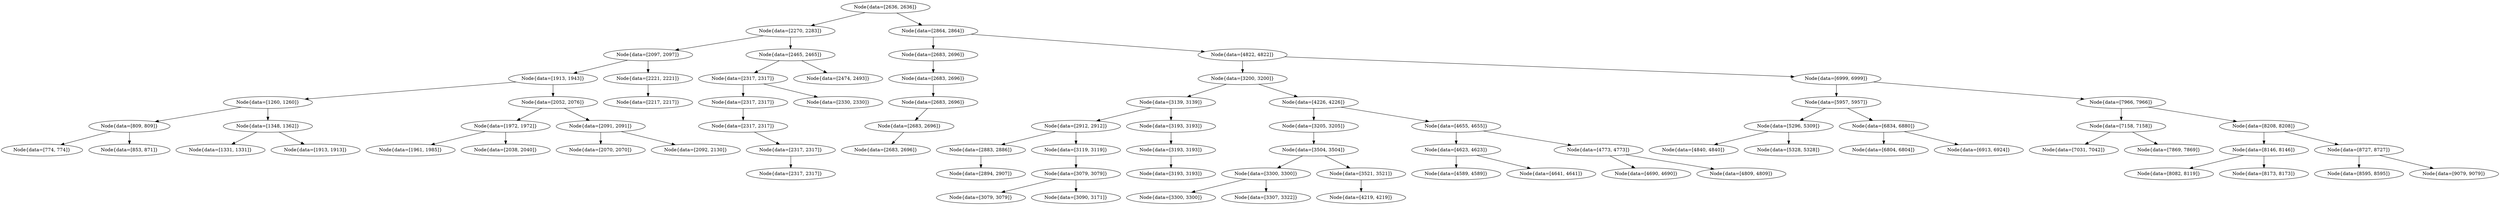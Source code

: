 digraph G{
1380593659 [label="Node{data=[2636, 2636]}"]
1380593659 -> 794940817
794940817 [label="Node{data=[2270, 2283]}"]
794940817 -> 858267892
858267892 [label="Node{data=[2097, 2097]}"]
858267892 -> 1903406683
1903406683 [label="Node{data=[1913, 1943]}"]
1903406683 -> 1917149817
1917149817 [label="Node{data=[1260, 1260]}"]
1917149817 -> 1403649277
1403649277 [label="Node{data=[809, 809]}"]
1403649277 -> 569661948
569661948 [label="Node{data=[774, 774]}"]
1403649277 -> 1293495023
1293495023 [label="Node{data=[853, 871]}"]
1917149817 -> 337039263
337039263 [label="Node{data=[1348, 1362]}"]
337039263 -> 138708980
138708980 [label="Node{data=[1331, 1331]}"]
337039263 -> 201069753
201069753 [label="Node{data=[1913, 1913]}"]
1903406683 -> 263588219
263588219 [label="Node{data=[2052, 2076]}"]
263588219 -> 771642661
771642661 [label="Node{data=[1972, 1972]}"]
771642661 -> 19467337
19467337 [label="Node{data=[1961, 1985]}"]
771642661 -> 1788582153
1788582153 [label="Node{data=[2038, 2040]}"]
263588219 -> 1440332016
1440332016 [label="Node{data=[2091, 2091]}"]
1440332016 -> 173115411
173115411 [label="Node{data=[2070, 2070]}"]
1440332016 -> 1137935956
1137935956 [label="Node{data=[2092, 2130]}"]
858267892 -> 1966480630
1966480630 [label="Node{data=[2221, 2221]}"]
1966480630 -> 1831875736
1831875736 [label="Node{data=[2217, 2217]}"]
794940817 -> 1806121021
1806121021 [label="Node{data=[2465, 2465]}"]
1806121021 -> 874111547
874111547 [label="Node{data=[2317, 2317]}"]
874111547 -> 1896712674
1896712674 [label="Node{data=[2317, 2317]}"]
1896712674 -> 494266287
494266287 [label="Node{data=[2317, 2317]}"]
494266287 -> 1338065644
1338065644 [label="Node{data=[2317, 2317]}"]
1338065644 -> 884111637
884111637 [label="Node{data=[2317, 2317]}"]
874111547 -> 703440120
703440120 [label="Node{data=[2330, 2330]}"]
1806121021 -> 462911221
462911221 [label="Node{data=[2474, 2493]}"]
1380593659 -> 1577353545
1577353545 [label="Node{data=[2864, 2864]}"]
1577353545 -> 2044272973
2044272973 [label="Node{data=[2683, 2696]}"]
2044272973 -> 1029148906
1029148906 [label="Node{data=[2683, 2696]}"]
1029148906 -> 500660587
500660587 [label="Node{data=[2683, 2696]}"]
500660587 -> 1738784081
1738784081 [label="Node{data=[2683, 2696]}"]
1738784081 -> 1463823265
1463823265 [label="Node{data=[2683, 2696]}"]
1577353545 -> 1452355939
1452355939 [label="Node{data=[4822, 4822]}"]
1452355939 -> 1881868027
1881868027 [label="Node{data=[3200, 3200]}"]
1881868027 -> 169370778
169370778 [label="Node{data=[3139, 3139]}"]
169370778 -> 1548962651
1548962651 [label="Node{data=[2912, 2912]}"]
1548962651 -> 60187547
60187547 [label="Node{data=[2883, 2886]}"]
60187547 -> 723689932
723689932 [label="Node{data=[2894, 2907]}"]
1548962651 -> 1649884294
1649884294 [label="Node{data=[3119, 3119]}"]
1649884294 -> 605600260
605600260 [label="Node{data=[3079, 3079]}"]
605600260 -> 337813415
337813415 [label="Node{data=[3079, 3079]}"]
605600260 -> 716206126
716206126 [label="Node{data=[3090, 3171]}"]
169370778 -> 1901648626
1901648626 [label="Node{data=[3193, 3193]}"]
1901648626 -> 284268103
284268103 [label="Node{data=[3193, 3193]}"]
284268103 -> 271514713
271514713 [label="Node{data=[3193, 3193]}"]
1881868027 -> 959897458
959897458 [label="Node{data=[4226, 4226]}"]
959897458 -> 244190700
244190700 [label="Node{data=[3205, 3205]}"]
244190700 -> 315748820
315748820 [label="Node{data=[3504, 3504]}"]
315748820 -> 1979325411
1979325411 [label="Node{data=[3300, 3300]}"]
1979325411 -> 2050529121
2050529121 [label="Node{data=[3300, 3300]}"]
1979325411 -> 69670055
69670055 [label="Node{data=[3307, 3322]}"]
315748820 -> 426052262
426052262 [label="Node{data=[3521, 3521]}"]
426052262 -> 1021656938
1021656938 [label="Node{data=[4219, 4219]}"]
959897458 -> 47719432
47719432 [label="Node{data=[4655, 4655]}"]
47719432 -> 1055300312
1055300312 [label="Node{data=[4623, 4623]}"]
1055300312 -> 258447256
258447256 [label="Node{data=[4589, 4589]}"]
1055300312 -> 443348849
443348849 [label="Node{data=[4641, 4641]}"]
47719432 -> 1507293264
1507293264 [label="Node{data=[4773, 4773]}"]
1507293264 -> 1408043496
1408043496 [label="Node{data=[4690, 4690]}"]
1507293264 -> 1619369818
1619369818 [label="Node{data=[4809, 4809]}"]
1452355939 -> 498023236
498023236 [label="Node{data=[6999, 6999]}"]
498023236 -> 2144912729
2144912729 [label="Node{data=[5957, 5957]}"]
2144912729 -> 1153511683
1153511683 [label="Node{data=[5296, 5309]}"]
1153511683 -> 150079886
150079886 [label="Node{data=[4840, 4840]}"]
1153511683 -> 1818453711
1818453711 [label="Node{data=[5328, 5328]}"]
2144912729 -> 1437107223
1437107223 [label="Node{data=[6834, 6880]}"]
1437107223 -> 413990536
413990536 [label="Node{data=[6804, 6804]}"]
1437107223 -> 9054826
9054826 [label="Node{data=[6913, 6924]}"]
498023236 -> 1999135146
1999135146 [label="Node{data=[7966, 7966]}"]
1999135146 -> 1714539364
1714539364 [label="Node{data=[7158, 7158]}"]
1714539364 -> 429269396
429269396 [label="Node{data=[7031, 7042]}"]
1714539364 -> 1209962934
1209962934 [label="Node{data=[7869, 7869]}"]
1999135146 -> 2089786414
2089786414 [label="Node{data=[8208, 8208]}"]
2089786414 -> 336400944
336400944 [label="Node{data=[8146, 8146]}"]
336400944 -> 1019157412
1019157412 [label="Node{data=[8082, 8119]}"]
336400944 -> 1097380
1097380 [label="Node{data=[8173, 8173]}"]
2089786414 -> 8268900
8268900 [label="Node{data=[8727, 8727]}"]
8268900 -> 2082353865
2082353865 [label="Node{data=[8595, 8595]}"]
8268900 -> 943219925
943219925 [label="Node{data=[9079, 9079]}"]
}